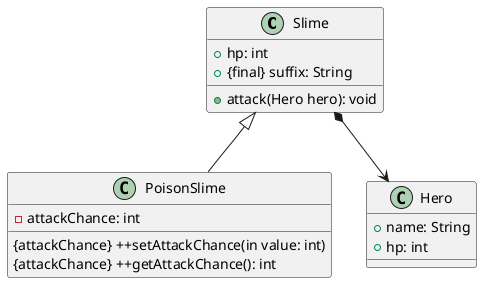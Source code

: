@startuml
class Slime{
  +hp: int
  +{final} suffix: String
  +attack(Hero hero): void
}

class PoisonSlime{
    -attackChance: int
   {attackChance} ++setAttackChance(in value: int)
   {attackChance} ++getAttackChance(): int
}

class Hero{
  +name: String
  +hp: int
}

Slime <|--PoisonSlime
Slime *--> Hero

@enduml